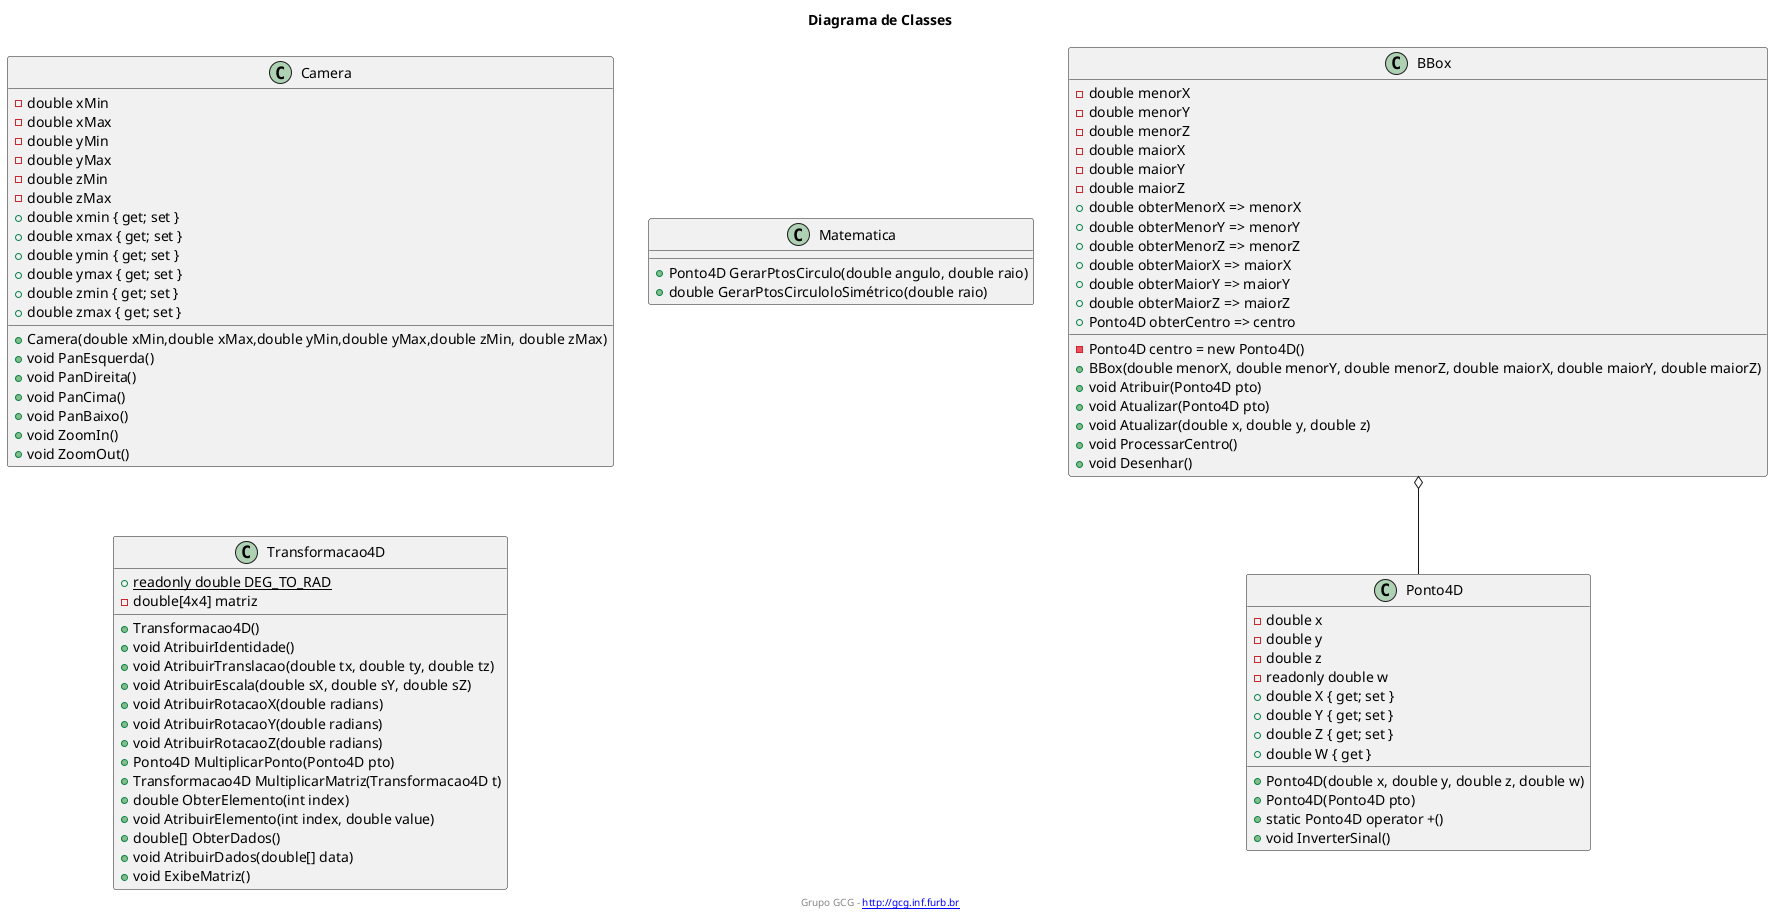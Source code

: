 /' http://plantuml.com/class-diagram '/ 
@startuml CG_Biblioteca

title Diagrama de Classes
footer Grupo GCG - [[http://gcg.inf.furb.br]]

BBox : - double menorX
BBox : - double menorY
BBox : - double menorZ
BBox : - double maiorX
BBox : - double maiorY
BBox : - double maiorZ
BBox : - Ponto4D centro = new Ponto4D()
BBox : + BBox(double menorX, double menorY, double menorZ, double maiorX, double maiorY, double maiorZ)
BBox : + void Atribuir(Ponto4D pto)
BBox : + void Atualizar(Ponto4D pto)
BBox : + void Atualizar(double x, double y, double z)
BBox : + void ProcessarCentro()
BBox : + void Desenhar()
BBox : + double obterMenorX => menorX
BBox : + double obterMenorY => menorY
BBox : + double obterMenorZ => menorZ
BBox : + double obterMaiorX => maiorX
BBox : + double obterMaiorY => maiorY
BBox : + double obterMaiorZ => maiorZ
BBox : + Ponto4D obterCentro => centro
BBox o-- Ponto4D

Camera : - double xMin
Camera : - double xMax
Camera : - double yMin
Camera : - double yMax
Camera : - double zMin
Camera : - double zMax
Camera : + Camera(double xMin,double xMax,double yMin,double yMax,double zMin, double zMax)
Camera : + double xmin { get; set }
Camera : + double xmax { get; set }
Camera : + double ymin { get; set }
Camera : + double ymax { get; set }
Camera : + double zmin { get; set }
Camera : + double zmax { get; set }
Camera : + void PanEsquerda()
Camera : + void PanDireita()
Camera : + void PanCima()
Camera : + void PanBaixo()
Camera : + void ZoomIn()
Camera : + void ZoomOut()

Matematica : + Ponto4D GerarPtosCirculo(double angulo, double raio)
Matematica : + double GerarPtosCirculoloSimétrico(double raio)

Ponto4D : - double x
Ponto4D : - double y
Ponto4D : - double z
Ponto4D : - readonly double w
Ponto4D : + Ponto4D(double x, double y, double z, double w)
Ponto4D : + Ponto4D(Ponto4D pto)
Ponto4D : + static Ponto4D operator +()
Ponto4D : + double X { get; set }
Ponto4D : + double Y { get; set }
Ponto4D : + double Z { get; set }
Ponto4D : + double W { get }
Ponto4D : + void InverterSinal()

Transformacao4D : {static} + readonly double DEG_TO_RAD
Transformacao4D : -double[4x4] matriz
Transformacao4D : +Transformacao4D()
Transformacao4D : +void AtribuirIdentidade()
Transformacao4D : +void AtribuirTranslacao(double tx, double ty, double tz)
Transformacao4D : +void AtribuirEscala(double sX, double sY, double sZ)
Transformacao4D : +void AtribuirRotacaoX(double radians)
Transformacao4D : +void AtribuirRotacaoY(double radians)
Transformacao4D : +void AtribuirRotacaoZ(double radians)
Transformacao4D : +Ponto4D MultiplicarPonto(Ponto4D pto)
Transformacao4D : +Transformacao4D MultiplicarMatriz(Transformacao4D t)
Transformacao4D : +double ObterElemento(int index)
Transformacao4D : +void AtribuirElemento(int index, double value)
Transformacao4D : +double[] ObterDados()
Transformacao4D : +void AtribuirDados(double[] data)
Transformacao4D : +void ExibeMatriz()

@enduml
